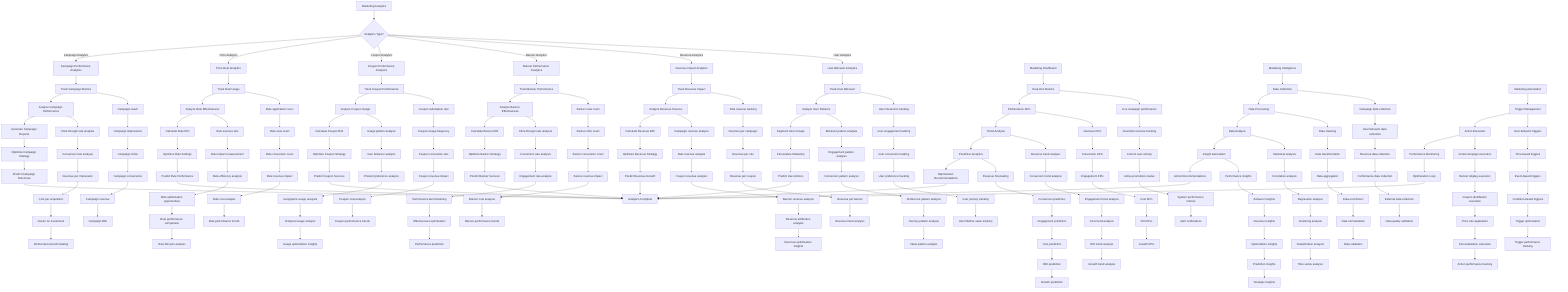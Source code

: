 %% Marketing Analytics System
%% View at https://mermaid.live
flowchart TD
  A[Marketing Analytics] --> B{Analytics Type?}
  B -->|Campaign Analytics| C[Campaign Performance Analytics]
  B -->|Price Analytics| D[Price Rule Analytics]
  B -->|Coupon Analytics| E[Coupon Performance Analytics]
  B -->|Banner Analytics| F[Banner Performance Analytics]
  B -->|Revenue Analytics| G[Revenue Impact Analytics]
  B -->|User Analytics| H[User Behavior Analytics]
  
  %% Campaign Analytics
  C --> C1[Track Campaign Metrics]
  C1 --> C2[Analyze Campaign Performance]
  C2 --> C3[Generate Campaign Reports]
  C3 --> C4[Optimize Campaign Strategy]
  C4 --> C5[Predict Campaign Outcomes]
  
  %% Campaign Metrics
  C1 --> C1A[Campaign reach]
  C1A --> C1B[Campaign impressions]
  C1B --> C1C[Campaign clicks]
  C1C --> C1D[Campaign conversions]
  C1D --> C1E[Campaign revenue]
  C1E --> C1F[Campaign ROI]
  
  %% Campaign Performance Analysis
  C2 --> C2A[Click-through rate analysis]
  C2A --> C2B[Conversion rate analysis]
  C2B --> C2C[Revenue per impression]
  C2C --> C2D[Cost per acquisition]
  C2D --> C2E[Return on investment]
  C2E --> C2F[Performance benchmarking]
  
  %% Price Rule Analytics
  D --> D1[Track Rule Usage]
  D1 --> D2[Analyze Rule Effectiveness]
  D2 --> D3[Calculate Rule ROI]
  D3 --> D4[Optimize Rule Settings]
  D4 --> D5[Predict Rule Performance]
  
  %% Rule Usage Tracking
  D1 --> D1A[Rule application count]
  D1A --> D1B[Rule view count]
  D1B --> D1C[Rule conversion count]
  D1C --> D1D[Rule revenue impact]
  D1D --> D1E[Rule cost analysis]
  D1E --> D1F[Rule performance trends]
  
  %% Rule Effectiveness Analysis
  D2 --> D2A[Rule success rate]
  D2A --> D2B[Rule impact measurement]
  D2B --> D2C[Rule efficiency analysis]
  D2C --> D2D[Rule optimization opportunities]
  D2D --> D2E[Rule performance comparison]
  D2E --> D2F[Rule lifecycle analysis]
  
  %% Coupon Analytics
  E --> E1[Track Coupon Performance]
  E1 --> E2[Analyze Coupon Usage]
  E2 --> E3[Calculate Coupon ROI]
  E3 --> E4[Optimize Coupon Strategy]
  E4 --> E5[Predict Coupon Success]
  
  %% Coupon Performance Tracking
  E1 --> E1A[Coupon redemption rate]
  E1A --> E1B[Coupon usage frequency]
  E1B --> E1C[Coupon conversion rate]
  E1C --> E1D[Coupon revenue impact]
  E1D --> E1E[Coupon cost analysis]
  E1E --> E1F[Coupon performance trends]
  
  %% Coupon Usage Analysis
  E2 --> E2A[Usage pattern analysis]
  E2A --> E2B[User behavior analysis]
  E2B --> E2C[Product preference analysis]
  E2C --> E2D[Geographic usage analysis]
  E2D --> E2E[Temporal usage analysis]
  E2E --> E2F[Usage optimization insights]
  
  %% Banner Analytics
  F --> F1[Track Banner Performance]
  F1 --> F2[Analyze Banner Effectiveness]
  F2 --> F3[Calculate Banner ROI]
  F3 --> F4[Optimize Banner Strategy]
  F4 --> F5[Predict Banner Success]
  
  %% Banner Performance Tracking
  F1 --> F1A[Banner view count]
  F1A --> F1B[Banner click count]
  F1B --> F1C[Banner conversion count]
  F1C --> F1D[Banner revenue impact]
  F1D --> F1E[Banner cost analysis]
  F1E --> F1F[Banner performance trends]
  
  %% Banner Effectiveness Analysis
  F2 --> F2A[Click-through rate analysis]
  F2A --> F2B[Conversion rate analysis]
  F2B --> F2C[Engagement rate analysis]
  F2C --> F2D[Performance benchmarking]
  F2D --> F2E[Effectiveness optimization]
  F2E --> F2F[Performance prediction]
  
  %% Revenue Analytics
  G --> G1[Track Revenue Impact]
  G1 --> G2[Analyze Revenue Sources]
  G2 --> G3[Calculate Revenue ROI]
  G3 --> G4[Optimize Revenue Strategy]
  G4 --> G5[Predict Revenue Growth]
  
  %% Revenue Impact Tracking
  G1 --> G1A[Total revenue tracking]
  G1A --> G1B[Revenue per campaign]
  G1B --> G1C[Revenue per rule]
  G1C --> G1D[Revenue per coupon]
  G1D --> G1E[Revenue per banner]
  G1E --> G1F[Revenue trend analysis]
  
  %% Revenue Source Analysis
  G2 --> G2A[Campaign revenue analysis]
  G2A --> G2B[Rule revenue analysis]
  G2B --> G2C[Coupon revenue analysis]
  G2C --> G2D[Banner revenue analysis]
  G2D --> G2E[Revenue attribution analysis]
  G2E --> G2F[Revenue optimization insights]
  
  %% User Analytics
  H --> H1[Track User Behavior]
  H1 --> H2[Analyze User Patterns]
  H2 --> H3[Segment User Groups]
  H3 --> H4[Personalize Marketing]
  H4 --> H5[Predict User Actions]
  
  %% User Behavior Tracking
  H1 --> H1A[User interaction tracking]
  H1A --> H1B[User engagement tracking]
  H1B --> H1C[User conversion tracking]
  H1C --> H1D[User preference tracking]
  H1D --> H1E[User journey tracking]
  H1E --> H1F[User lifetime value tracking]
  
  %% User Pattern Analysis
  H2 --> H2A[Behavior pattern analysis]
  H2A --> H2B[Engagement pattern analysis]
  H2B --> H2C[Conversion pattern analysis]
  H2C --> H2D[Preference pattern analysis]
  H2D --> H2E[Journey pattern analysis]
  H2E --> H2F[Value pattern analysis]
  
  %% Marketing Dashboard
  I[Marketing Dashboard] --> J[Real-time Metrics]
  J --> K[Performance KPIs]
  K --> L[Trend Analysis]
  L --> M[Predictive Analytics]
  M --> N[Optimization Recommendations]
  
  %% Real-time Metrics
  J --> J1[Live campaign performance]
  J1 --> J2[Real-time revenue tracking]
  J2 --> J3[Current user activity]
  J3 --> J4[Active promotions status]
  J4 --> J5[System performance metrics]
  J5 --> J6[Alert notifications]
  
  %% Performance KPIs
  K --> K1[Revenue KPIs]
  K1 --> K2[Conversion KPIs]
  K2 --> K3[Engagement KPIs]
  K3 --> K4[Cost KPIs]
  K4 --> K5[ROI KPIs]
  K5 --> K6[Growth KPIs]
  
  %% Trend Analysis
  L --> L1[Revenue trend analysis]
  L1 --> L2[Conversion trend analysis]
  L2 --> L3[Engagement trend analysis]
  L3 --> L4[Cost trend analysis]
  L4 --> L5[ROI trend analysis]
  L5 --> L6[Growth trend analysis]
  
  %% Predictive Analytics
  M --> M1[Revenue forecasting]
  M1 --> M2[Conversion prediction]
  M2 --> M3[Engagement prediction]
  M3 --> M4[Cost prediction]
  M4 --> M5[ROI prediction]
  M5 --> M6[Growth prediction]
  
  %% Marketing Intelligence
  O[Marketing Intelligence] --> P[Data Collection]
  P --> Q[Data Processing]
  Q --> R[Data Analysis]
  R --> S[Insight Generation]
  S --> T[Action Recommendations]
  
  %% Data Collection
  P --> P1[Campaign data collection]
  P1 --> P2[User behavior data collection]
  P2 --> P3[Revenue data collection]
  P3 --> P4[Performance data collection]
  P4 --> P5[External data collection]
  P5 --> P6[Data quality validation]
  
  %% Data Processing
  Q --> Q1[Data cleaning]
  Q1 --> Q2[Data transformation]
  Q2 --> Q3[Data aggregation]
  Q3 --> Q4[Data enrichment]
  Q4 --> Q5[Data normalization]
  Q5 --> Q6[Data validation]
  
  %% Data Analysis
  R --> R1[Statistical analysis]
  R1 --> R2[Correlation analysis]
  R2 --> R3[Regression analysis]
  R3 --> R4[Clustering analysis]
  R4 --> R5[Classification analysis]
  R5 --> R6[Time series analysis]
  
  %% Insight Generation
  S --> S1[Performance insights]
  S1 --> S2[Behavior insights]
  S2 --> S3[Revenue insights]
  S3 --> S4[Optimization insights]
  S4 --> S5[Prediction insights]
  S5 --> S6[Strategic insights]
  
  %% Marketing Automation
  U[Marketing Automation] --> V[Trigger Management]
  V --> W[Action Execution]
  W --> X[Performance Monitoring]
  X --> Y[Optimization Loop]
  
  %% Trigger Management
  V --> V1[User behavior triggers]
  V1 --> V2[Time-based triggers]
  V2 --> V3[Event-based triggers]
  V3 --> V4[Condition-based triggers]
  V4 --> V5[Trigger optimization]
  V5 --> V6[Trigger performance tracking]
  
  %% Action Execution
  W --> W1[Email campaign execution]
  W1 --> W2[Banner display execution]
  W2 --> W3[Coupon distribution execution]
  W3 --> W4[Price rule application]
  W4 --> W5[Personalization execution]
  W5 --> W6[Action performance tracking]
  
  %% End points
  C5 --> Z[Analytics Complete]
  D5 --> Z
  E5 --> Z
  F5 --> Z
  G5 --> Z
  H5 --> Z
  N --> Z
  T --> Z
  Y --> Z